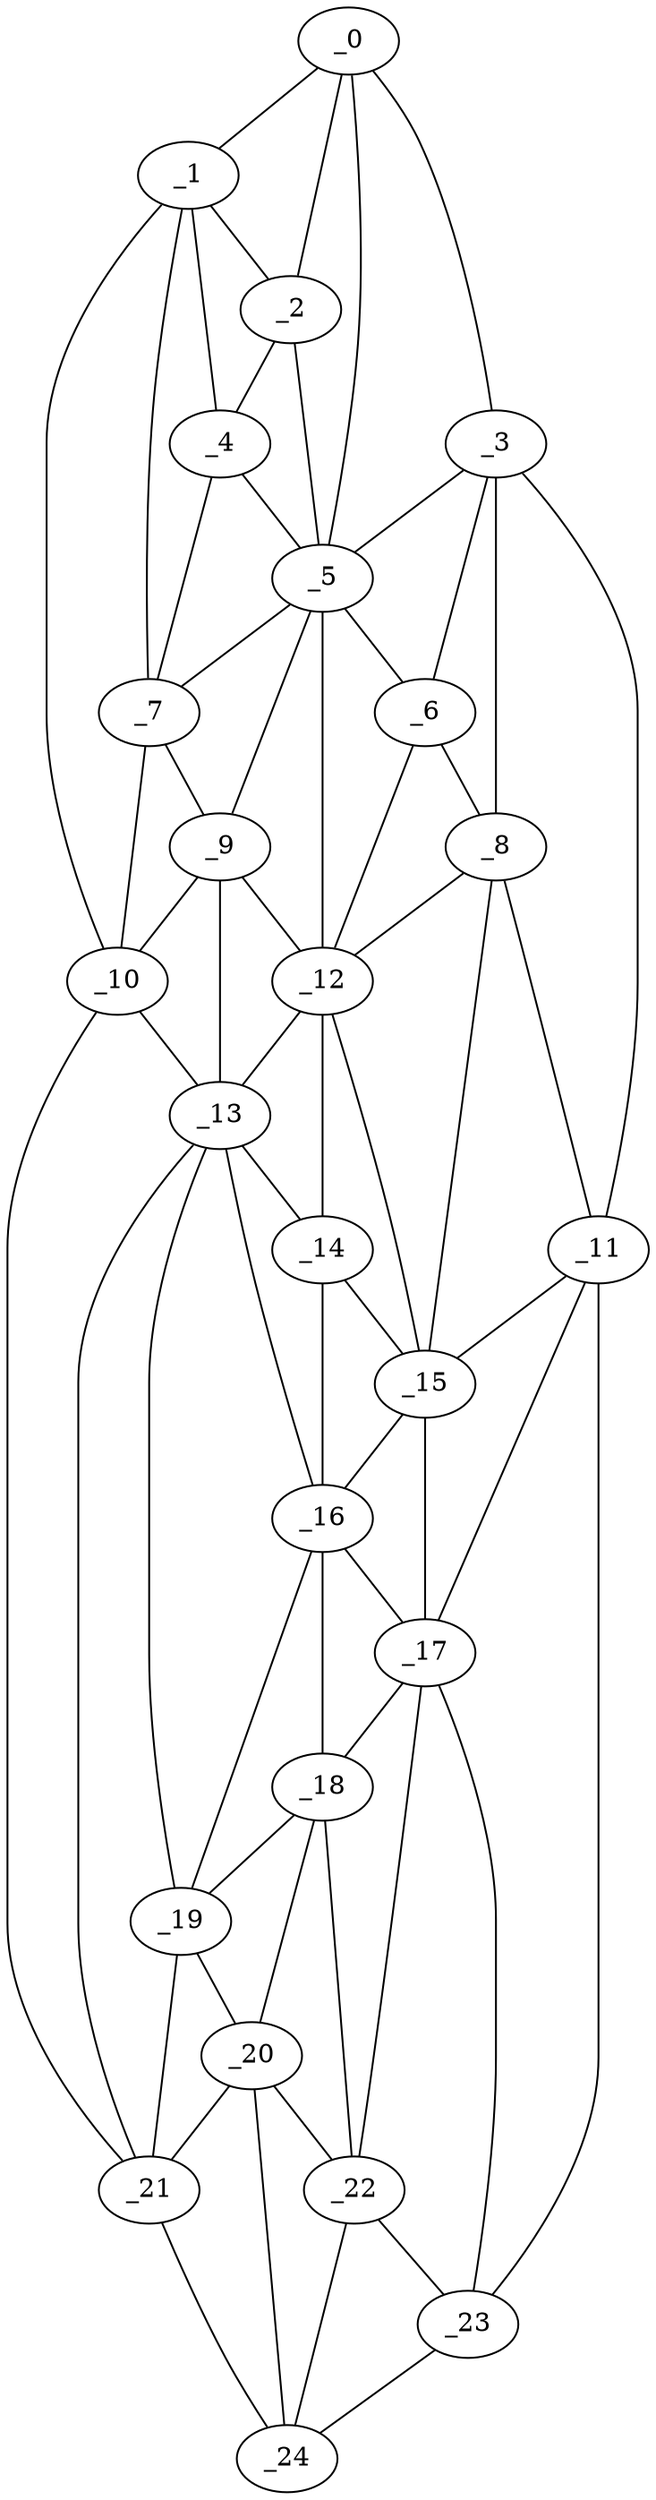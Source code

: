 graph "obj23__285.gxl" {
	_0	 [x=29,
		y=60];
	_1	 [x=34,
		y=84];
	_0 -- _1	 [valence=1];
	_2	 [x=38,
		y=71];
	_0 -- _2	 [valence=2];
	_3	 [x=40,
		y=41];
	_0 -- _3	 [valence=1];
	_5	 [x=45,
		y=71];
	_0 -- _5	 [valence=1];
	_1 -- _2	 [valence=2];
	_4	 [x=43,
		y=84];
	_1 -- _4	 [valence=1];
	_7	 [x=49,
		y=85];
	_1 -- _7	 [valence=2];
	_10	 [x=54,
		y=86];
	_1 -- _10	 [valence=1];
	_2 -- _4	 [valence=2];
	_2 -- _5	 [valence=2];
	_3 -- _5	 [valence=2];
	_6	 [x=49,
		y=39];
	_3 -- _6	 [valence=2];
	_8	 [x=52,
		y=30];
	_3 -- _8	 [valence=1];
	_11	 [x=55,
		y=16];
	_3 -- _11	 [valence=1];
	_4 -- _5	 [valence=1];
	_4 -- _7	 [valence=2];
	_5 -- _6	 [valence=1];
	_5 -- _7	 [valence=2];
	_9	 [x=53,
		y=72];
	_5 -- _9	 [valence=2];
	_12	 [x=56,
		y=40];
	_5 -- _12	 [valence=1];
	_6 -- _8	 [valence=1];
	_6 -- _12	 [valence=2];
	_7 -- _9	 [valence=2];
	_7 -- _10	 [valence=1];
	_8 -- _11	 [valence=2];
	_8 -- _12	 [valence=2];
	_15	 [x=65,
		y=26];
	_8 -- _15	 [valence=1];
	_9 -- _10	 [valence=2];
	_9 -- _12	 [valence=2];
	_13	 [x=60,
		y=73];
	_9 -- _13	 [valence=1];
	_10 -- _13	 [valence=2];
	_21	 [x=97,
		y=85];
	_10 -- _21	 [valence=1];
	_11 -- _15	 [valence=2];
	_17	 [x=79,
		y=27];
	_11 -- _17	 [valence=1];
	_23	 [x=116,
		y=21];
	_11 -- _23	 [valence=1];
	_12 -- _13	 [valence=1];
	_14	 [x=64,
		y=40];
	_12 -- _14	 [valence=1];
	_12 -- _15	 [valence=2];
	_13 -- _14	 [valence=2];
	_16	 [x=71,
		y=41];
	_13 -- _16	 [valence=1];
	_19	 [x=83,
		y=64];
	_13 -- _19	 [valence=2];
	_13 -- _21	 [valence=2];
	_14 -- _15	 [valence=2];
	_14 -- _16	 [valence=1];
	_15 -- _16	 [valence=2];
	_15 -- _17	 [valence=1];
	_16 -- _17	 [valence=2];
	_18	 [x=83,
		y=45];
	_16 -- _18	 [valence=2];
	_16 -- _19	 [valence=2];
	_17 -- _18	 [valence=1];
	_22	 [x=99,
		y=34];
	_17 -- _22	 [valence=2];
	_17 -- _23	 [valence=1];
	_18 -- _19	 [valence=2];
	_20	 [x=92,
		y=58];
	_18 -- _20	 [valence=2];
	_18 -- _22	 [valence=2];
	_19 -- _20	 [valence=2];
	_19 -- _21	 [valence=1];
	_20 -- _21	 [valence=1];
	_20 -- _22	 [valence=2];
	_24	 [x=118,
		y=34];
	_20 -- _24	 [valence=2];
	_21 -- _24	 [valence=1];
	_22 -- _23	 [valence=2];
	_22 -- _24	 [valence=1];
	_23 -- _24	 [valence=1];
}
